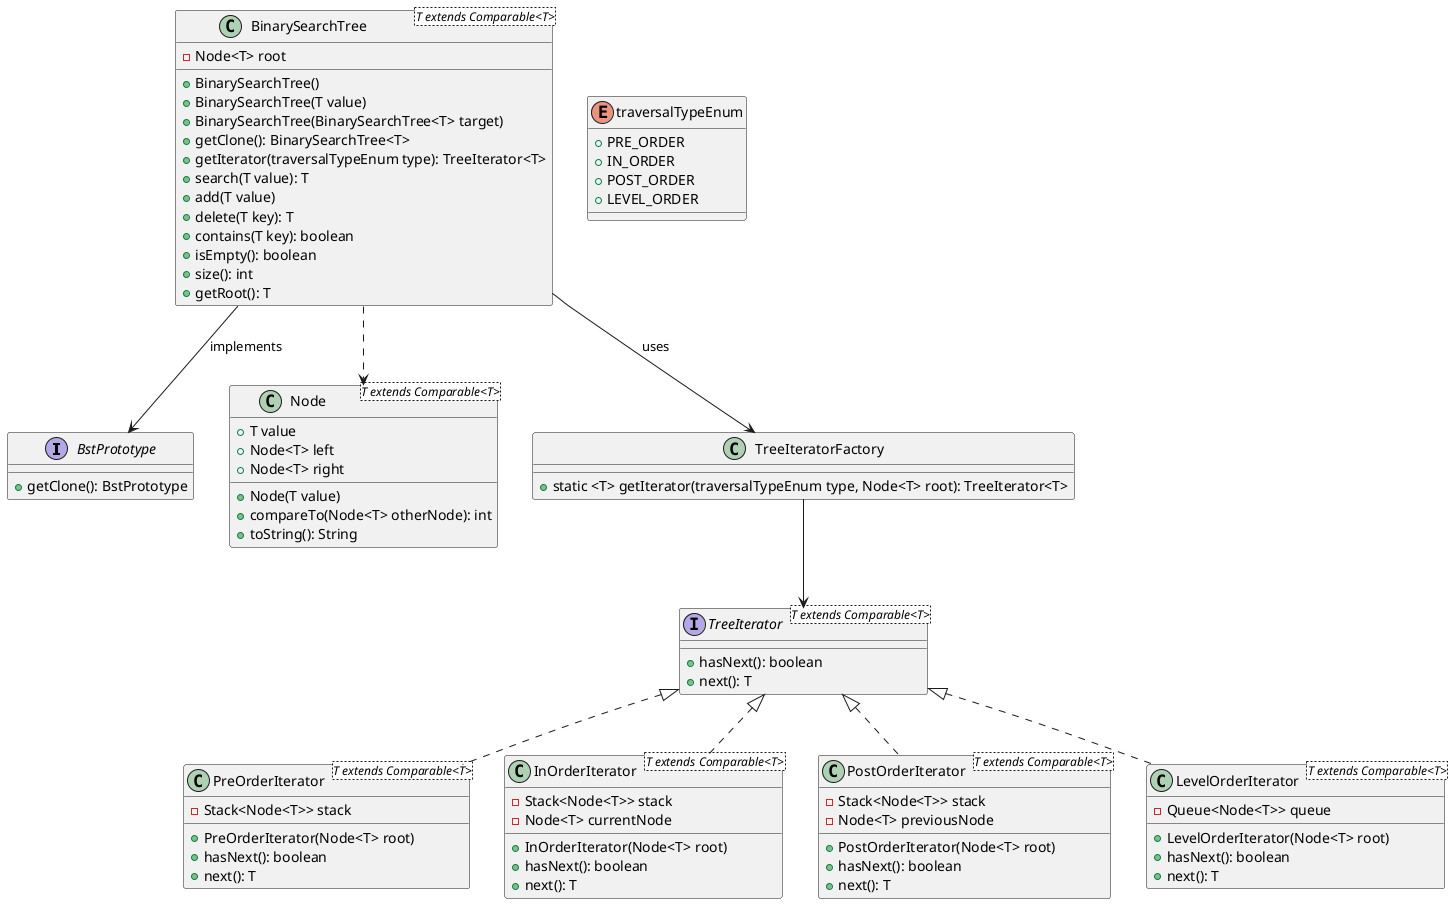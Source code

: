 @startuml BinarySearchTree


interface BstPrototype {
    + getClone(): BstPrototype
}


interface TreeIterator<T extends Comparable<T>> {
    + hasNext(): boolean
    + next(): T
}


enum traversalTypeEnum {
    + PRE_ORDER
    + IN_ORDER
    + POST_ORDER
    + LEVEL_ORDER
}


class BinarySearchTree<T extends Comparable<T>> {
    - Node<T> root
    + BinarySearchTree()
    + BinarySearchTree(T value)
    + BinarySearchTree(BinarySearchTree<T> target)
    + getClone(): BinarySearchTree<T>
    + getIterator(traversalTypeEnum type): TreeIterator<T>
    + search(T value): T
    + add(T value)
    + delete(T key): T
    + contains(T key): boolean
    + isEmpty(): boolean
    + size(): int
    + getRoot(): T
}


class Node<T extends Comparable<T>> {
    + T value
    + Node<T> left
    + Node<T> right
    + Node(T value)
    + compareTo(Node<T> otherNode): int
    + toString(): String
}


class TreeIteratorFactory {
    + static <T> getIterator(traversalTypeEnum type, Node<T> root): TreeIterator<T>
}


class PreOrderIterator<T extends Comparable<T>> {
    - Stack<Node<T>> stack
    + PreOrderIterator(Node<T> root)
    + hasNext(): boolean
    + next(): T
}

class InOrderIterator<T extends Comparable<T>> {
    - Stack<Node<T>> stack
    - Node<T> currentNode
    + InOrderIterator(Node<T> root)
    + hasNext(): boolean
    + next(): T
}

class PostOrderIterator<T extends Comparable<T>> {
    - Stack<Node<T>> stack
    - Node<T> previousNode
    + PostOrderIterator(Node<T> root)
    + hasNext(): boolean
    + next(): T
}

class LevelOrderIterator<T extends Comparable<T>> {
    - Queue<Node<T>> queue
    + LevelOrderIterator(Node<T> root)
    + hasNext(): boolean
    + next(): T
}


BinarySearchTree ..> Node
BinarySearchTree --> BstPrototype : implements
BinarySearchTree --> TreeIteratorFactory : uses
TreeIteratorFactory --> TreeIterator
TreeIterator <|.. PreOrderIterator
TreeIterator <|.. InOrderIterator
TreeIterator <|.. PostOrderIterator
TreeIterator <|.. LevelOrderIterator

@enduml
